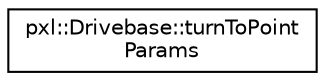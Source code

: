 digraph "Graphical Class Hierarchy"
{
 // LATEX_PDF_SIZE
  edge [fontname="Helvetica",fontsize="10",labelfontname="Helvetica",labelfontsize="10"];
  node [fontname="Helvetica",fontsize="10",shape=record];
  rankdir="LR";
  Node0 [label="pxl::Drivebase::turnToPoint\lParams",height=0.2,width=0.4,color="black", fillcolor="white", style="filled",URL="$structpxl_1_1Drivebase_1_1turnToPointParams.html",tooltip=" "];
}
